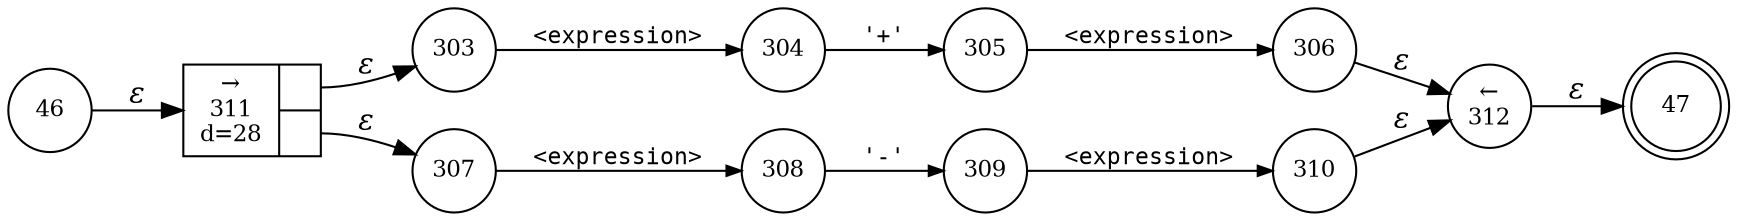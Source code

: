 digraph ATN {
rankdir=LR;
s47[fontsize=11, label="47", shape=doublecircle, fixedsize=true, width=.6];
s304[fontsize=11,label="304", shape=circle, fixedsize=true, width=.55, peripheries=1];
s305[fontsize=11,label="305", shape=circle, fixedsize=true, width=.55, peripheries=1];
s306[fontsize=11,label="306", shape=circle, fixedsize=true, width=.55, peripheries=1];
s307[fontsize=11,label="307", shape=circle, fixedsize=true, width=.55, peripheries=1];
s308[fontsize=11,label="308", shape=circle, fixedsize=true, width=.55, peripheries=1];
s309[fontsize=11,label="309", shape=circle, fixedsize=true, width=.55, peripheries=1];
s310[fontsize=11,label="310", shape=circle, fixedsize=true, width=.55, peripheries=1];
s311[fontsize=11,label="{&rarr;\n311\nd=28|{<p0>|<p1>}}", shape=record, fixedsize=false, peripheries=1];
s312[fontsize=11,label="&larr;\n312", shape=circle, fixedsize=true, width=.55, peripheries=1];
s46[fontsize=11,label="46", shape=circle, fixedsize=true, width=.55, peripheries=1];
s303[fontsize=11,label="303", shape=circle, fixedsize=true, width=.55, peripheries=1];
s46 -> s311 [fontname="Times-Italic", label="&epsilon;"];
s311:p0 -> s303 [fontname="Times-Italic", label="&epsilon;"];
s311:p1 -> s307 [fontname="Times-Italic", label="&epsilon;"];
s303 -> s304 [fontsize=11, fontname="Courier", arrowsize=.7, label = "<expression>", arrowhead = normal];
s307 -> s308 [fontsize=11, fontname="Courier", arrowsize=.7, label = "<expression>", arrowhead = normal];
s304 -> s305 [fontsize=11, fontname="Courier", arrowsize=.7, label = "'+'", arrowhead = normal];
s308 -> s309 [fontsize=11, fontname="Courier", arrowsize=.7, label = "'-'", arrowhead = normal];
s305 -> s306 [fontsize=11, fontname="Courier", arrowsize=.7, label = "<expression>", arrowhead = normal];
s309 -> s310 [fontsize=11, fontname="Courier", arrowsize=.7, label = "<expression>", arrowhead = normal];
s306 -> s312 [fontname="Times-Italic", label="&epsilon;"];
s310 -> s312 [fontname="Times-Italic", label="&epsilon;"];
s312 -> s47 [fontname="Times-Italic", label="&epsilon;"];
}